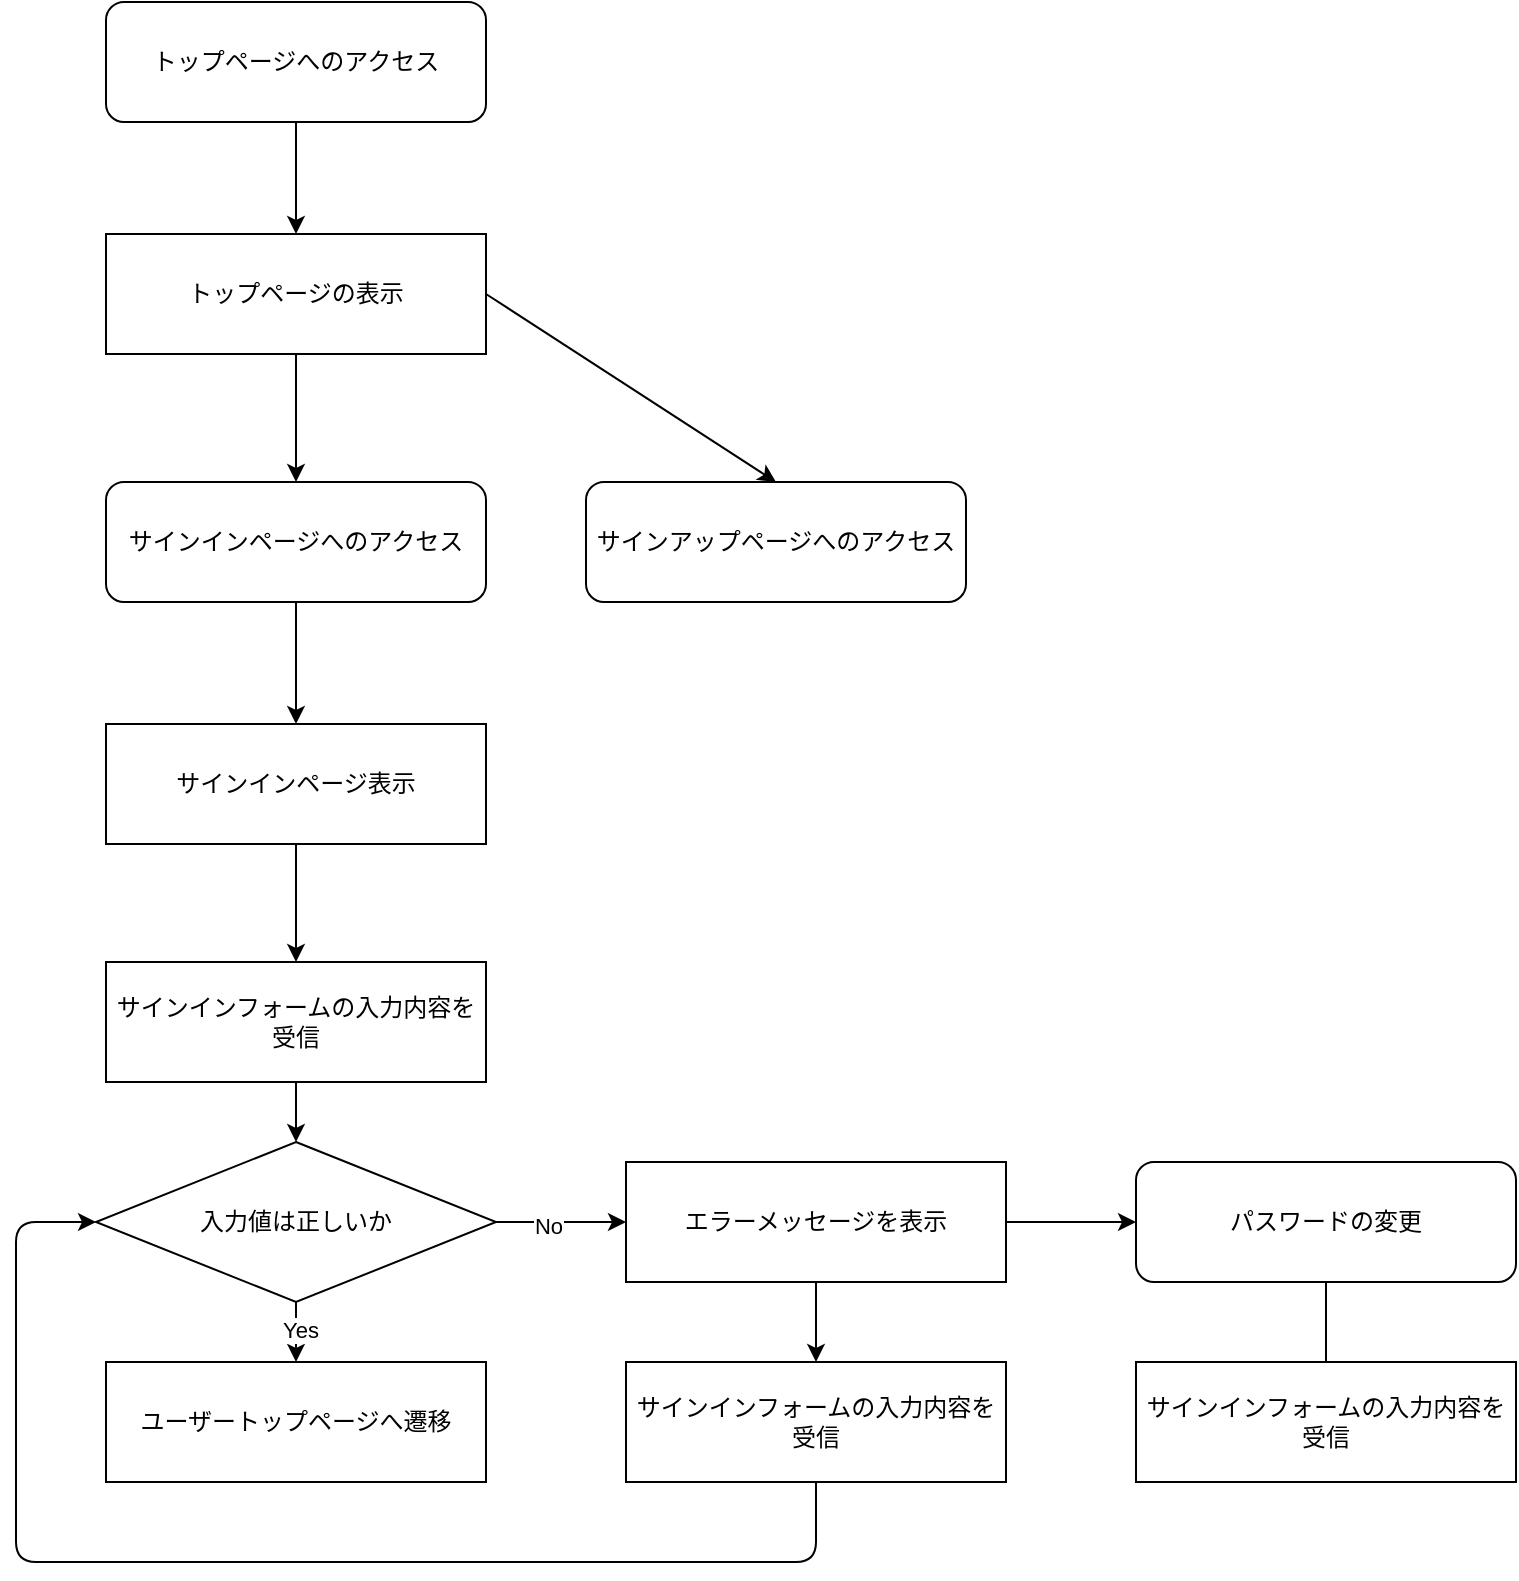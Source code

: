 <mxfile>
    <diagram id="yGBh52308_cApVPEUqc-" name="ページ1">
        <mxGraphModel dx="1639" dy="1754" grid="1" gridSize="10" guides="1" tooltips="1" connect="1" arrows="1" fold="1" page="1" pageScale="1" pageWidth="827" pageHeight="1169" math="0" shadow="0">
            <root>
                <mxCell id="0"/>
                <mxCell id="1" parent="0"/>
                <mxCell id="41" style="edgeStyle=none;html=1;entryX=0.5;entryY=0;entryDx=0;entryDy=0;" parent="1" source="39" target="40" edge="1">
                    <mxGeometry relative="1" as="geometry"/>
                </mxCell>
                <mxCell id="39" value="トップページへのアクセス" style="rounded=1;whiteSpace=wrap;html=1;" parent="1" vertex="1">
                    <mxGeometry x="-755" y="-1080" width="190" height="60" as="geometry"/>
                </mxCell>
                <mxCell id="49" style="edgeStyle=none;html=1;exitX=0.5;exitY=1;exitDx=0;exitDy=0;entryX=0.5;entryY=0;entryDx=0;entryDy=0;" parent="1" source="40" target="46" edge="1">
                    <mxGeometry relative="1" as="geometry"/>
                </mxCell>
                <mxCell id="50" style="edgeStyle=none;html=1;exitX=1;exitY=0.5;exitDx=0;exitDy=0;entryX=0.5;entryY=0;entryDx=0;entryDy=0;" parent="1" source="40" target="47" edge="1">
                    <mxGeometry relative="1" as="geometry"/>
                </mxCell>
                <mxCell id="40" value="トップページの表示" style="rounded=0;whiteSpace=wrap;html=1;" parent="1" vertex="1">
                    <mxGeometry x="-755" y="-964" width="190" height="60" as="geometry"/>
                </mxCell>
                <mxCell id="54" style="edgeStyle=none;html=1;entryX=0.5;entryY=0;entryDx=0;entryDy=0;" parent="1" source="43" target="53" edge="1">
                    <mxGeometry relative="1" as="geometry"/>
                </mxCell>
                <mxCell id="43" value="サインインページ表示" style="rounded=0;whiteSpace=wrap;html=1;" parent="1" vertex="1">
                    <mxGeometry x="-755" y="-719" width="190" height="60" as="geometry"/>
                </mxCell>
                <mxCell id="51" style="edgeStyle=none;html=1;entryX=0.5;entryY=0;entryDx=0;entryDy=0;" parent="1" source="46" target="43" edge="1">
                    <mxGeometry relative="1" as="geometry"/>
                </mxCell>
                <mxCell id="46" value="サインインページへのアクセス" style="rounded=1;whiteSpace=wrap;html=1;" parent="1" vertex="1">
                    <mxGeometry x="-755" y="-840" width="190" height="60" as="geometry"/>
                </mxCell>
                <mxCell id="47" value="サインアップページへのアクセス" style="rounded=1;whiteSpace=wrap;html=1;" parent="1" vertex="1">
                    <mxGeometry x="-515" y="-840" width="190" height="60" as="geometry"/>
                </mxCell>
                <mxCell id="61" style="edgeStyle=none;html=1;entryX=0;entryY=0.5;entryDx=0;entryDy=0;" parent="1" source="52" target="62" edge="1">
                    <mxGeometry relative="1" as="geometry">
                        <mxPoint x="-515" y="-470" as="targetPoint"/>
                    </mxGeometry>
                </mxCell>
                <mxCell id="64" value="No" style="edgeLabel;html=1;align=center;verticalAlign=middle;resizable=0;points=[];" parent="61" vertex="1" connectable="0">
                    <mxGeometry x="-0.2" y="-2" relative="1" as="geometry">
                        <mxPoint as="offset"/>
                    </mxGeometry>
                </mxCell>
                <mxCell id="66" value="" style="edgeStyle=none;html=1;" parent="1" source="52" target="65" edge="1">
                    <mxGeometry relative="1" as="geometry"/>
                </mxCell>
                <mxCell id="67" value="Yes" style="edgeLabel;html=1;align=center;verticalAlign=middle;resizable=0;points=[];" parent="66" vertex="1" connectable="0">
                    <mxGeometry x="-0.067" y="2" relative="1" as="geometry">
                        <mxPoint as="offset"/>
                    </mxGeometry>
                </mxCell>
                <mxCell id="52" value="入力値は正しいか" style="rhombus;whiteSpace=wrap;html=1;" parent="1" vertex="1">
                    <mxGeometry x="-760" y="-510" width="200" height="80" as="geometry"/>
                </mxCell>
                <mxCell id="55" style="edgeStyle=none;html=1;entryX=0.5;entryY=0;entryDx=0;entryDy=0;" parent="1" source="53" target="52" edge="1">
                    <mxGeometry relative="1" as="geometry"/>
                </mxCell>
                <mxCell id="53" value="サインインフォームの入力内容を受信" style="rounded=0;whiteSpace=wrap;html=1;" parent="1" vertex="1">
                    <mxGeometry x="-755" y="-600" width="190" height="60" as="geometry"/>
                </mxCell>
                <mxCell id="69" style="edgeStyle=none;html=1;exitX=0.5;exitY=1;exitDx=0;exitDy=0;entryX=0.5;entryY=0;entryDx=0;entryDy=0;" edge="1" parent="1" source="62" target="68">
                    <mxGeometry relative="1" as="geometry"/>
                </mxCell>
                <mxCell id="72" style="edgeStyle=none;html=1;entryX=0;entryY=0.5;entryDx=0;entryDy=0;" edge="1" parent="1" source="62" target="71">
                    <mxGeometry relative="1" as="geometry"/>
                </mxCell>
                <mxCell id="62" value="エラーメッセージを表示" style="rounded=0;whiteSpace=wrap;html=1;" parent="1" vertex="1">
                    <mxGeometry x="-495" y="-500" width="190" height="60" as="geometry"/>
                </mxCell>
                <mxCell id="65" value="ユーザートップページへ遷移" style="rounded=0;whiteSpace=wrap;html=1;" parent="1" vertex="1">
                    <mxGeometry x="-755" y="-400" width="190" height="60" as="geometry"/>
                </mxCell>
                <mxCell id="70" style="edgeStyle=none;html=1;entryX=0;entryY=0.5;entryDx=0;entryDy=0;" edge="1" parent="1" source="68" target="52">
                    <mxGeometry relative="1" as="geometry">
                        <Array as="points">
                            <mxPoint x="-400" y="-300"/>
                            <mxPoint x="-800" y="-300"/>
                            <mxPoint x="-800" y="-390"/>
                            <mxPoint x="-800" y="-470"/>
                        </Array>
                    </mxGeometry>
                </mxCell>
                <mxCell id="68" value="サインインフォームの入力内容を受信" style="rounded=0;whiteSpace=wrap;html=1;" vertex="1" parent="1">
                    <mxGeometry x="-495" y="-400" width="190" height="60" as="geometry"/>
                </mxCell>
                <mxCell id="71" value="パスワードの変更" style="rounded=1;whiteSpace=wrap;html=1;" vertex="1" parent="1">
                    <mxGeometry x="-240" y="-500" width="190" height="60" as="geometry"/>
                </mxCell>
                <mxCell id="73" value="サインインフォームの入力内容を受信" style="rounded=0;whiteSpace=wrap;html=1;" vertex="1" parent="1">
                    <mxGeometry x="-240" y="-400" width="190" height="60" as="geometry"/>
                </mxCell>
                <mxCell id="75" value="" style="endArrow=none;html=1;entryX=0.5;entryY=1;entryDx=0;entryDy=0;exitX=0.5;exitY=0;exitDx=0;exitDy=0;" edge="1" parent="1" source="73" target="71">
                    <mxGeometry width="50" height="50" relative="1" as="geometry">
                        <mxPoint x="-250" y="-550" as="sourcePoint"/>
                        <mxPoint x="-200" y="-600" as="targetPoint"/>
                    </mxGeometry>
                </mxCell>
            </root>
        </mxGraphModel>
    </diagram>
</mxfile>
